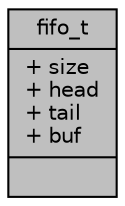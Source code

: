 digraph "fifo_t"
{
  edge [fontname="Helvetica",fontsize="10",labelfontname="Helvetica",labelfontsize="10"];
  node [fontname="Helvetica",fontsize="10",shape=record];
  Node1 [label="{fifo_t\n|+ size\l+ head\l+ tail\l+ buf\l|}",height=0.2,width=0.4,color="black", fillcolor="grey75", style="filled" fontcolor="black"];
}
